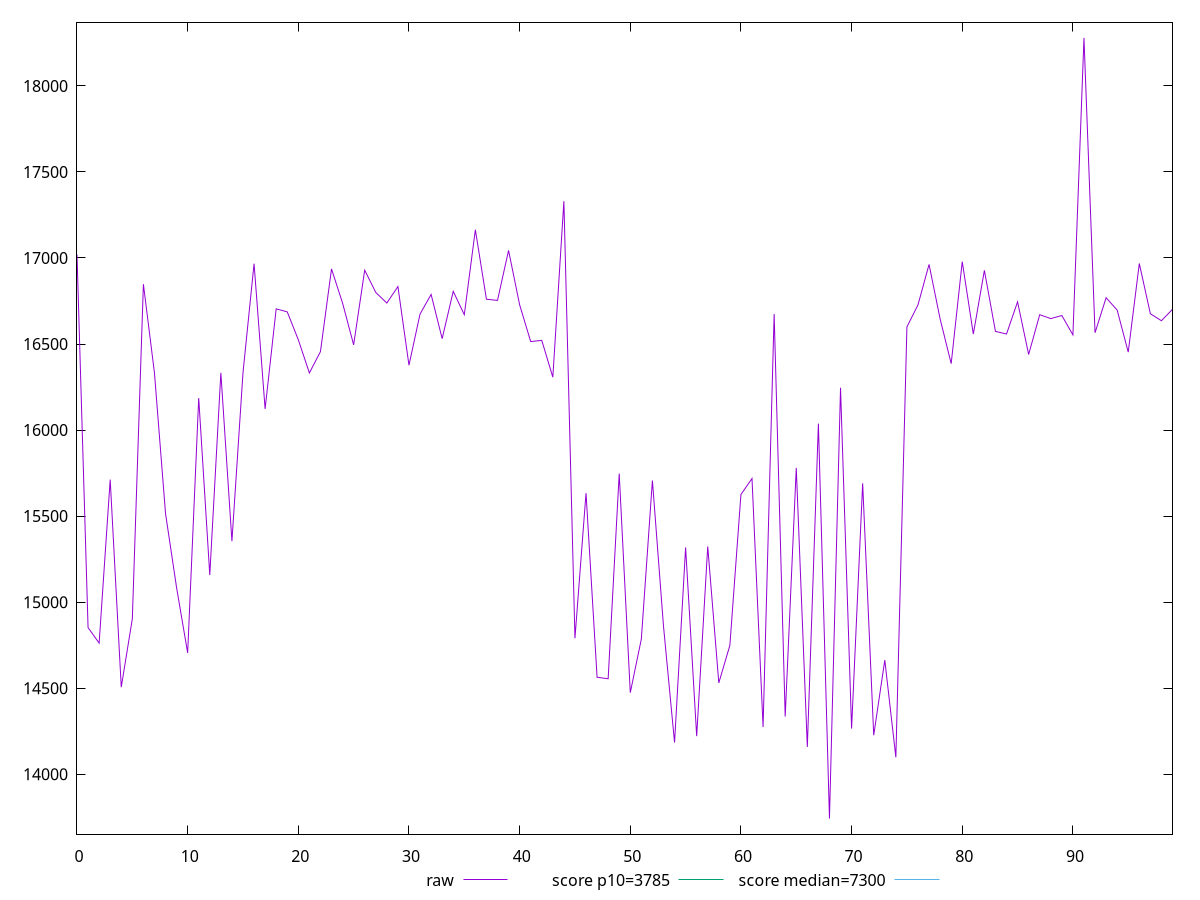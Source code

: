 reset

$raw <<EOF
0 17020.000999999997
1 14851.9145
2 14761.898000000003
3 15712.036
4 14505.742999999999
5 14903.258499999996
6 16847.703499999996
7 16331.942
8 15515.246499999997
9 15083.986999999996
10 14704.95
11 16185.771
12 15157.345000000001
13 16332.350499999999
14 15354.230500000001
15 16332.347000000002
16 16967.064
17 16123.077500000003
18 16704.622999999996
19 16686.754
20 16524.89
21 16331.762999999999
22 16455.866
23 16936.523500000003
24 16737.738999999998
25 16495.328499999996
26 16929.101
27 16799.821
28 16738.154000000002
29 16834.076
30 16376.895000000002
31 16674.156000000003
32 16788.254
33 16531.2365
34 16806.2785
35 16670.355500000005
36 17164.210000000006
37 16760.5235
38 16753.501
39 17043.7
40 16728.057
41 16514.182999999997
42 16521.287
43 16307.306000000004
44 17329.78
45 14789.987999999998
46 15633.412
47 14563.378999999997
48 14554.723000000002
49 15747.202500000005
50 14473.667
51 14785.713
52 15706.787
53 14861.621
54 14184.029
55 15317.720999999998
56 14221.282500000001
57 15323.433
58 14530.514000000001
59 14748.726999999999
60 15625.5265
61 15718.4475
62 14274.523500000003
63 16674.607
64 14335.03
65 15780.176500000003
66 14158.540999999997
67 16037.559000000003
68 13742.399000000003
69 16245.740499999996
70 14265.262999999999
71 15690.1865
72 14226.463
73 14662.8275
74 14098.1145
75 16599.567999999996
76 16727.664500000003
77 16962.557500000003
78 16646.087
79 16385.936
80 16978.798
81 16557.926
82 16927.967
83 16573.491
84 16558.231000000003
85 16745.165500000003
86 16439.339
87 16670.267
88 16647.898
89 16665.7185
90 16553.025499999996
91 18279.042500000003
92 16565.624000000003
93 16768.969000000005
94 16697.388
95 16453.025
96 16967.9435
97 16675.9305
98 16635.353
99 16701.814000000002
EOF

set key outside below
set xrange [0:99]
set yrange [13651.666130000003:18369.775370000003]
set trange [13651.666130000003:18369.775370000003]
set terminal svg size 640, 500 enhanced background rgb 'white'
set output "reprap/interactive/samples/pages+cached+noexternal+nomedia+nocss/raw/values.svg"

plot $raw title "raw" with line, \
     3785 title "score p10=3785", \
     7300 title "score median=7300"

reset
